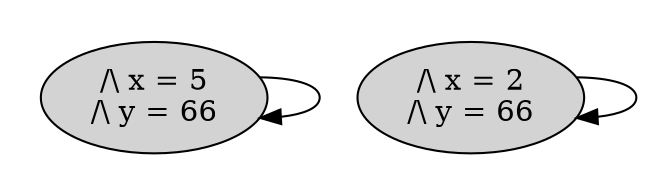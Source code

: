 strict digraph DiskGraph {
nodesep=0.35;
subgraph cluster_graph {
color="white";
-4585436896449309239 [label="/\\ x = 2\n/\\ y = 66",style = filled]
-2136817766910703359 [label="/\\ x = 5\n/\\ y = 66",style = filled]
-4585436896449309239 -> -4585436896449309239 [label="",color="black",fontcolor="black"];
-2136817766910703359 -> -2136817766910703359 [label="",color="black",fontcolor="black"];
{rank = same; -4585436896449309239;-2136817766910703359;}
}
}